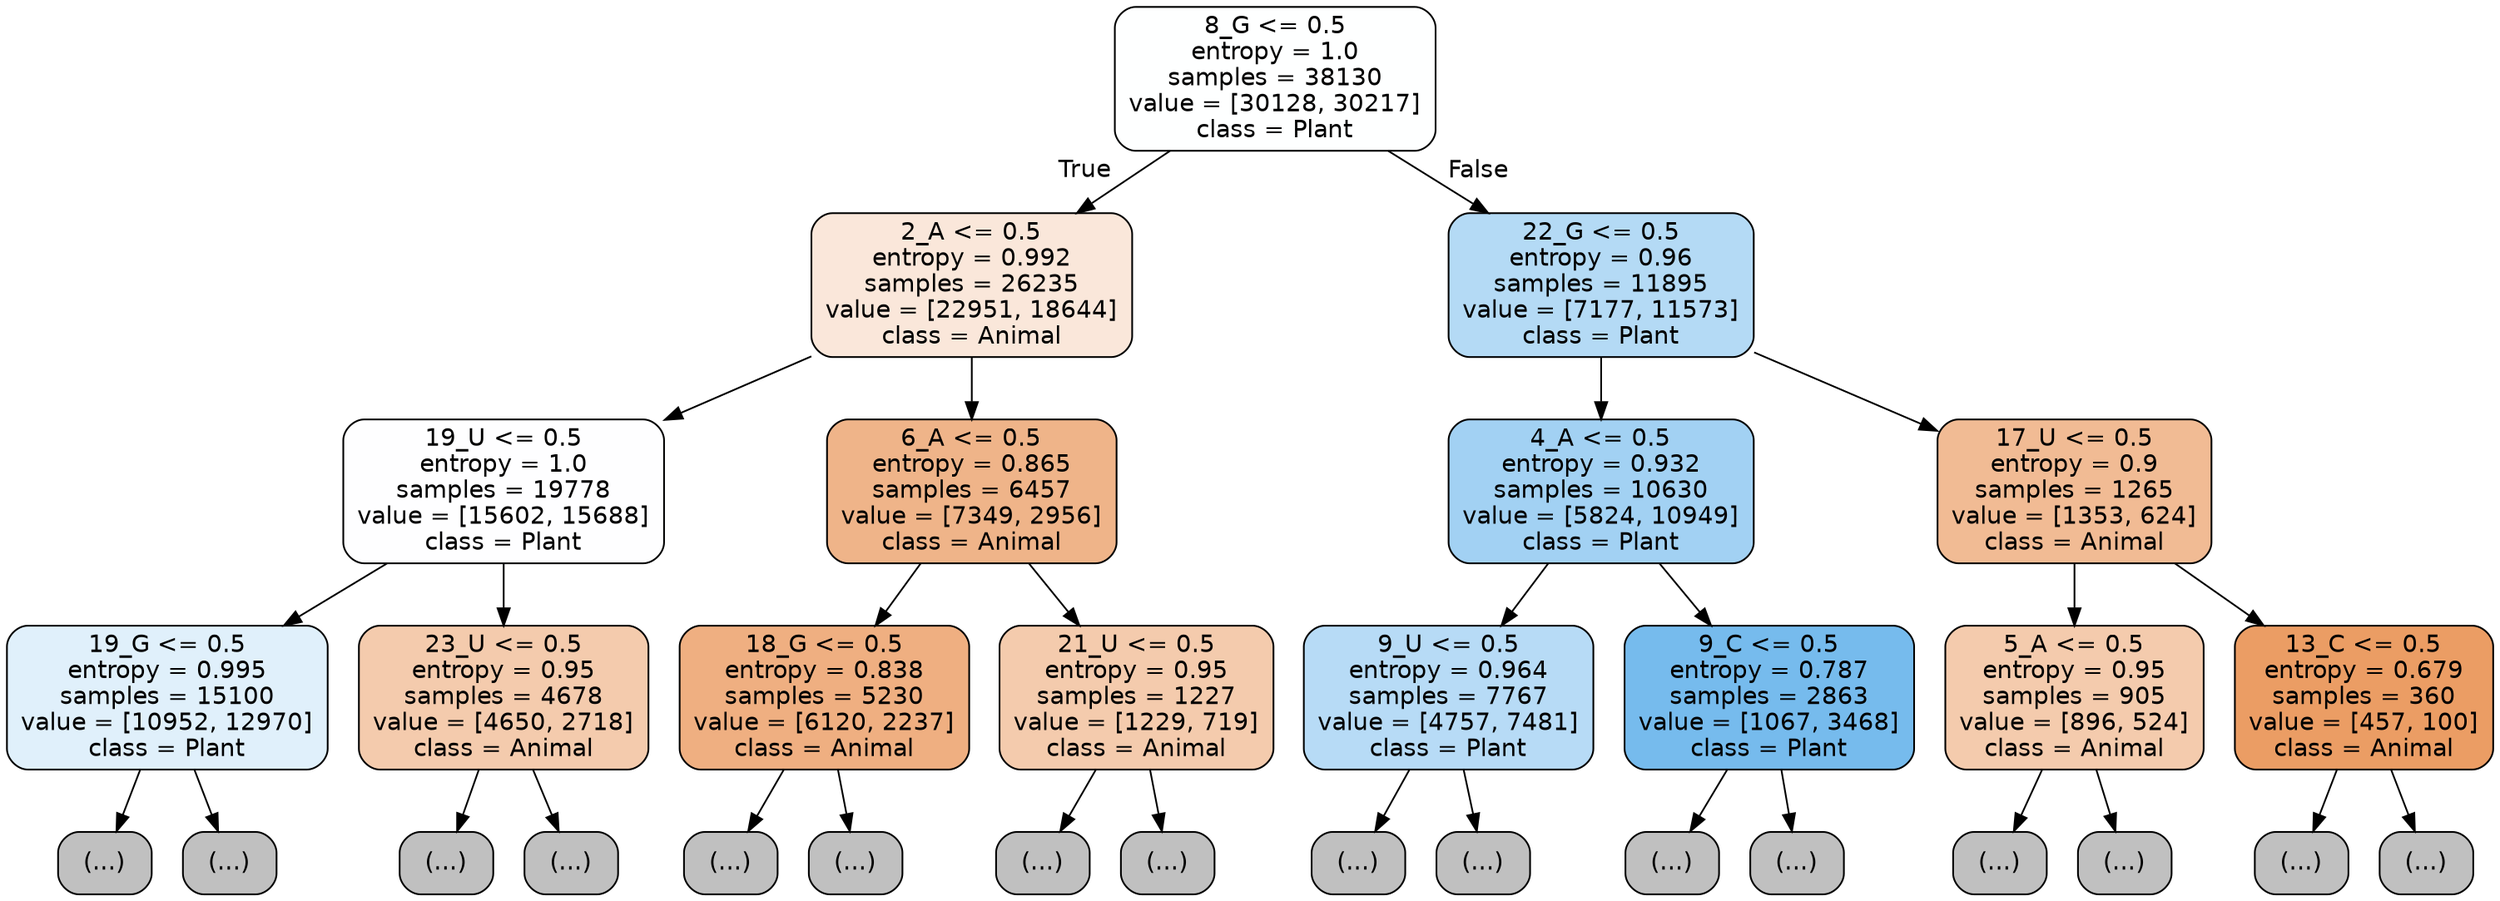 digraph Tree {
node [shape=box, style="filled, rounded", color="black", fontname="helvetica"] ;
edge [fontname="helvetica"] ;
0 [label="8_G <= 0.5\nentropy = 1.0\nsamples = 38130\nvalue = [30128, 30217]\nclass = Plant", fillcolor="#feffff"] ;
1 [label="2_A <= 0.5\nentropy = 0.992\nsamples = 26235\nvalue = [22951, 18644]\nclass = Animal", fillcolor="#fae7da"] ;
0 -> 1 [labeldistance=2.5, labelangle=45, headlabel="True"] ;
2 [label="19_U <= 0.5\nentropy = 1.0\nsamples = 19778\nvalue = [15602, 15688]\nclass = Plant", fillcolor="#fefeff"] ;
1 -> 2 ;
3 [label="19_G <= 0.5\nentropy = 0.995\nsamples = 15100\nvalue = [10952, 12970]\nclass = Plant", fillcolor="#e0f0fb"] ;
2 -> 3 ;
4 [label="(...)", fillcolor="#C0C0C0"] ;
3 -> 4 ;
4617 [label="(...)", fillcolor="#C0C0C0"] ;
3 -> 4617 ;
6888 [label="23_U <= 0.5\nentropy = 0.95\nsamples = 4678\nvalue = [4650, 2718]\nclass = Animal", fillcolor="#f4cbad"] ;
2 -> 6888 ;
6889 [label="(...)", fillcolor="#C0C0C0"] ;
6888 -> 6889 ;
9124 [label="(...)", fillcolor="#C0C0C0"] ;
6888 -> 9124 ;
9233 [label="6_A <= 0.5\nentropy = 0.865\nsamples = 6457\nvalue = [7349, 2956]\nclass = Animal", fillcolor="#efb489"] ;
1 -> 9233 ;
9234 [label="18_G <= 0.5\nentropy = 0.838\nsamples = 5230\nvalue = [6120, 2237]\nclass = Animal", fillcolor="#efaf81"] ;
9233 -> 9234 ;
9235 [label="(...)", fillcolor="#C0C0C0"] ;
9234 -> 9235 ;
10950 [label="(...)", fillcolor="#C0C0C0"] ;
9234 -> 10950 ;
11613 [label="21_U <= 0.5\nentropy = 0.95\nsamples = 1227\nvalue = [1229, 719]\nclass = Animal", fillcolor="#f4cbad"] ;
9233 -> 11613 ;
11614 [label="(...)", fillcolor="#C0C0C0"] ;
11613 -> 11614 ;
12181 [label="(...)", fillcolor="#C0C0C0"] ;
11613 -> 12181 ;
12314 [label="22_G <= 0.5\nentropy = 0.96\nsamples = 11895\nvalue = [7177, 11573]\nclass = Plant", fillcolor="#b4daf5"] ;
0 -> 12314 [labeldistance=2.5, labelangle=-45, headlabel="False"] ;
12315 [label="4_A <= 0.5\nentropy = 0.932\nsamples = 10630\nvalue = [5824, 10949]\nclass = Plant", fillcolor="#a2d1f3"] ;
12314 -> 12315 ;
12316 [label="9_U <= 0.5\nentropy = 0.964\nsamples = 7767\nvalue = [4757, 7481]\nclass = Plant", fillcolor="#b7dbf6"] ;
12315 -> 12316 ;
12317 [label="(...)", fillcolor="#C0C0C0"] ;
12316 -> 12317 ;
14516 [label="(...)", fillcolor="#C0C0C0"] ;
12316 -> 14516 ;
15383 [label="9_C <= 0.5\nentropy = 0.787\nsamples = 2863\nvalue = [1067, 3468]\nclass = Plant", fillcolor="#76bbed"] ;
12315 -> 15383 ;
15384 [label="(...)", fillcolor="#C0C0C0"] ;
15383 -> 15384 ;
16085 [label="(...)", fillcolor="#C0C0C0"] ;
15383 -> 16085 ;
16270 [label="17_U <= 0.5\nentropy = 0.9\nsamples = 1265\nvalue = [1353, 624]\nclass = Animal", fillcolor="#f1bb94"] ;
12314 -> 16270 ;
16271 [label="5_A <= 0.5\nentropy = 0.95\nsamples = 905\nvalue = [896, 524]\nclass = Animal", fillcolor="#f4cbad"] ;
16270 -> 16271 ;
16272 [label="(...)", fillcolor="#C0C0C0"] ;
16271 -> 16272 ;
16575 [label="(...)", fillcolor="#C0C0C0"] ;
16271 -> 16575 ;
16672 [label="13_C <= 0.5\nentropy = 0.679\nsamples = 360\nvalue = [457, 100]\nclass = Animal", fillcolor="#eb9d64"] ;
16270 -> 16672 ;
16673 [label="(...)", fillcolor="#C0C0C0"] ;
16672 -> 16673 ;
16784 [label="(...)", fillcolor="#C0C0C0"] ;
16672 -> 16784 ;
}